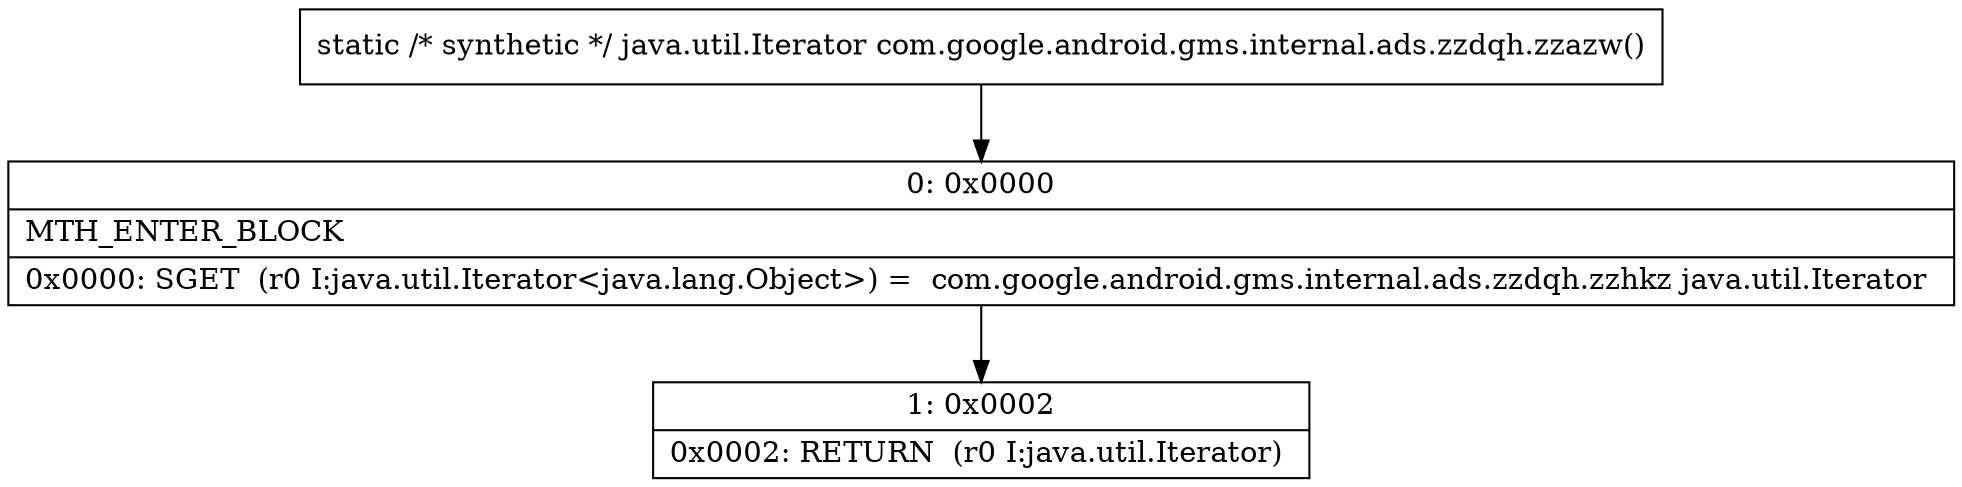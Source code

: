 digraph "CFG forcom.google.android.gms.internal.ads.zzdqh.zzazw()Ljava\/util\/Iterator;" {
Node_0 [shape=record,label="{0\:\ 0x0000|MTH_ENTER_BLOCK\l|0x0000: SGET  (r0 I:java.util.Iterator\<java.lang.Object\>) =  com.google.android.gms.internal.ads.zzdqh.zzhkz java.util.Iterator \l}"];
Node_1 [shape=record,label="{1\:\ 0x0002|0x0002: RETURN  (r0 I:java.util.Iterator) \l}"];
MethodNode[shape=record,label="{static \/* synthetic *\/ java.util.Iterator com.google.android.gms.internal.ads.zzdqh.zzazw() }"];
MethodNode -> Node_0;
Node_0 -> Node_1;
}

